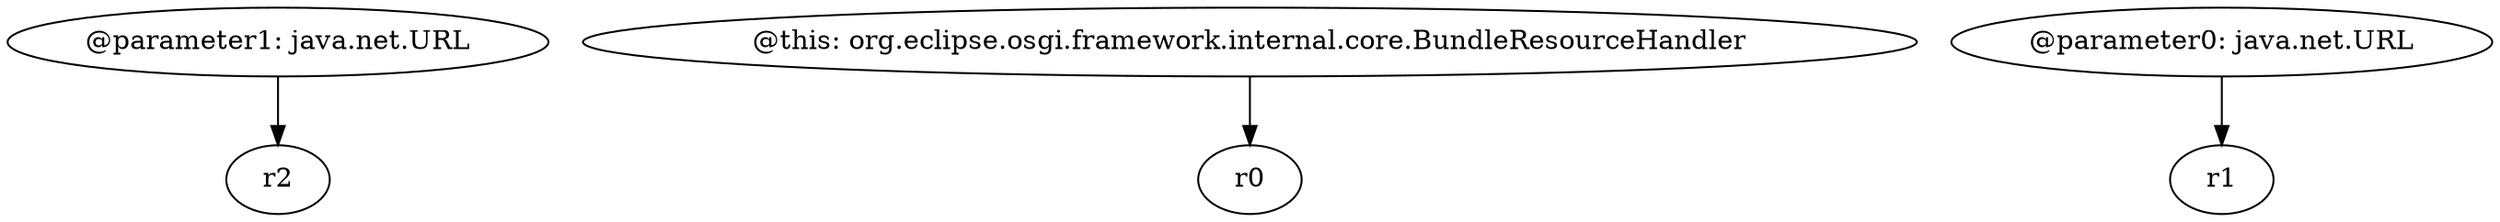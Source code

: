 digraph g {
0[label="@parameter1: java.net.URL"]
1[label="r2"]
0->1[label=""]
2[label="@this: org.eclipse.osgi.framework.internal.core.BundleResourceHandler"]
3[label="r0"]
2->3[label=""]
4[label="@parameter0: java.net.URL"]
5[label="r1"]
4->5[label=""]
}